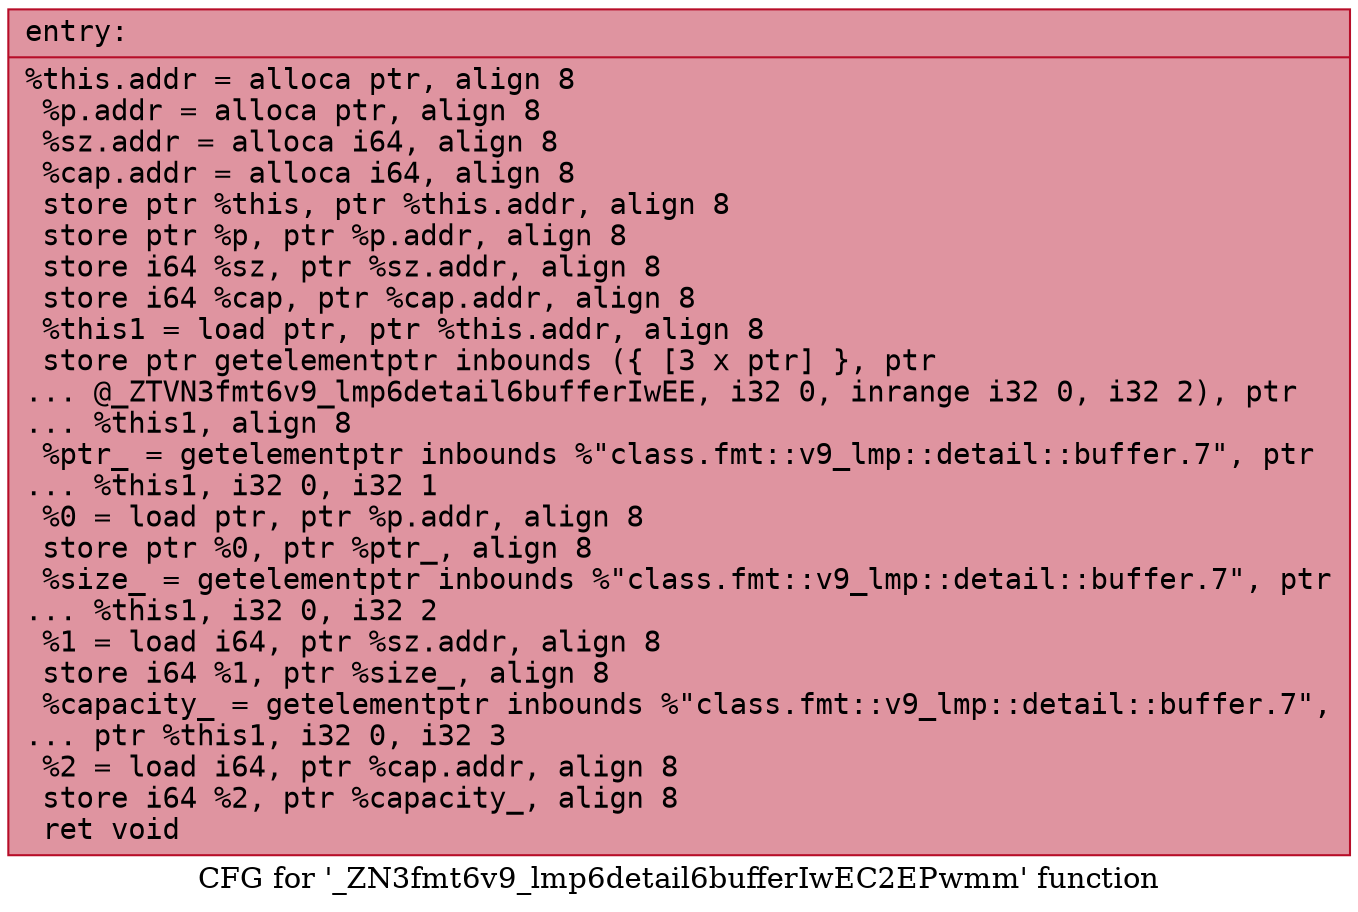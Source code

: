 digraph "CFG for '_ZN3fmt6v9_lmp6detail6bufferIwEC2EPwmm' function" {
	label="CFG for '_ZN3fmt6v9_lmp6detail6bufferIwEC2EPwmm' function";

	Node0x55fec372b4a0 [shape=record,color="#b70d28ff", style=filled, fillcolor="#b70d2870" fontname="Courier",label="{entry:\l|  %this.addr = alloca ptr, align 8\l  %p.addr = alloca ptr, align 8\l  %sz.addr = alloca i64, align 8\l  %cap.addr = alloca i64, align 8\l  store ptr %this, ptr %this.addr, align 8\l  store ptr %p, ptr %p.addr, align 8\l  store i64 %sz, ptr %sz.addr, align 8\l  store i64 %cap, ptr %cap.addr, align 8\l  %this1 = load ptr, ptr %this.addr, align 8\l  store ptr getelementptr inbounds (\{ [3 x ptr] \}, ptr\l... @_ZTVN3fmt6v9_lmp6detail6bufferIwEE, i32 0, inrange i32 0, i32 2), ptr\l... %this1, align 8\l  %ptr_ = getelementptr inbounds %\"class.fmt::v9_lmp::detail::buffer.7\", ptr\l... %this1, i32 0, i32 1\l  %0 = load ptr, ptr %p.addr, align 8\l  store ptr %0, ptr %ptr_, align 8\l  %size_ = getelementptr inbounds %\"class.fmt::v9_lmp::detail::buffer.7\", ptr\l... %this1, i32 0, i32 2\l  %1 = load i64, ptr %sz.addr, align 8\l  store i64 %1, ptr %size_, align 8\l  %capacity_ = getelementptr inbounds %\"class.fmt::v9_lmp::detail::buffer.7\",\l... ptr %this1, i32 0, i32 3\l  %2 = load i64, ptr %cap.addr, align 8\l  store i64 %2, ptr %capacity_, align 8\l  ret void\l}"];
}
